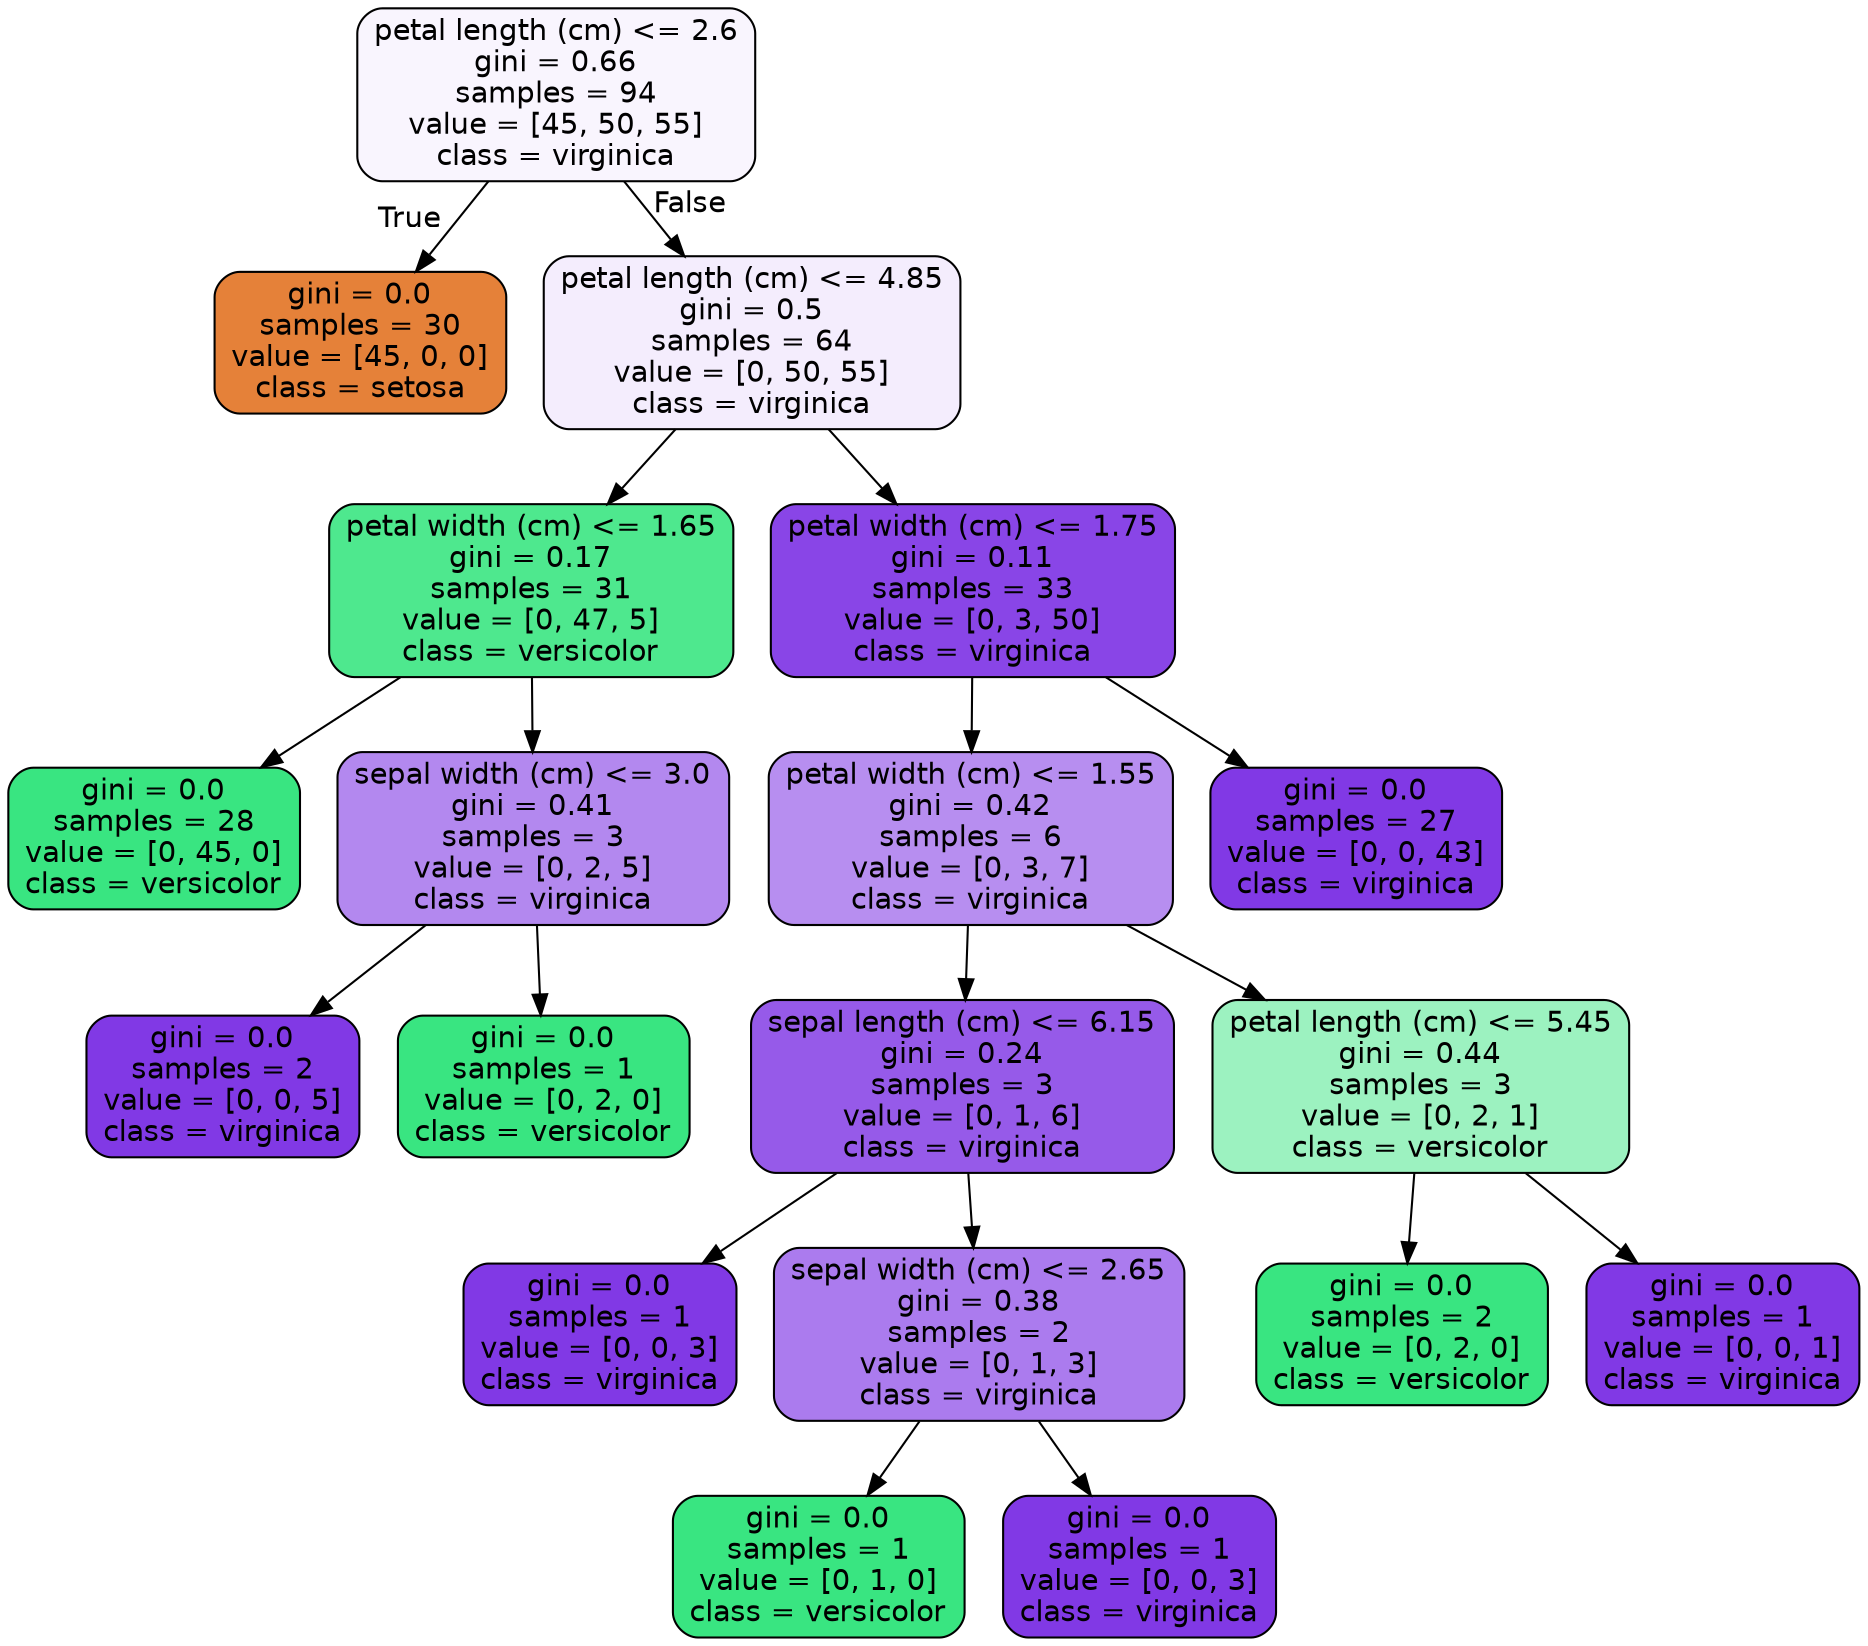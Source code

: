 digraph Tree {
node [shape=box, style="filled, rounded", color="black", fontname=helvetica] ;
edge [fontname=helvetica] ;
0 [label="petal length (cm) <= 2.6\ngini = 0.66\nsamples = 94\nvalue = [45, 50, 55]\nclass = virginica", fillcolor="#f9f5fe"] ;
1 [label="gini = 0.0\nsamples = 30\nvalue = [45, 0, 0]\nclass = setosa", fillcolor="#e58139"] ;
0 -> 1 [labeldistance=2.5, labelangle=45, headlabel="True"] ;
2 [label="petal length (cm) <= 4.85\ngini = 0.5\nsamples = 64\nvalue = [0, 50, 55]\nclass = virginica", fillcolor="#f4edfd"] ;
0 -> 2 [labeldistance=2.5, labelangle=-45, headlabel="False"] ;
3 [label="petal width (cm) <= 1.65\ngini = 0.17\nsamples = 31\nvalue = [0, 47, 5]\nclass = versicolor", fillcolor="#4ee88e"] ;
2 -> 3 ;
4 [label="gini = 0.0\nsamples = 28\nvalue = [0, 45, 0]\nclass = versicolor", fillcolor="#39e581"] ;
3 -> 4 ;
5 [label="sepal width (cm) <= 3.0\ngini = 0.41\nsamples = 3\nvalue = [0, 2, 5]\nclass = virginica", fillcolor="#b388ef"] ;
3 -> 5 ;
6 [label="gini = 0.0\nsamples = 2\nvalue = [0, 0, 5]\nclass = virginica", fillcolor="#8139e5"] ;
5 -> 6 ;
7 [label="gini = 0.0\nsamples = 1\nvalue = [0, 2, 0]\nclass = versicolor", fillcolor="#39e581"] ;
5 -> 7 ;
8 [label="petal width (cm) <= 1.75\ngini = 0.11\nsamples = 33\nvalue = [0, 3, 50]\nclass = virginica", fillcolor="#8945e7"] ;
2 -> 8 ;
9 [label="petal width (cm) <= 1.55\ngini = 0.42\nsamples = 6\nvalue = [0, 3, 7]\nclass = virginica", fillcolor="#b78ef0"] ;
8 -> 9 ;
10 [label="sepal length (cm) <= 6.15\ngini = 0.24\nsamples = 3\nvalue = [0, 1, 6]\nclass = virginica", fillcolor="#965ae9"] ;
9 -> 10 ;
11 [label="gini = 0.0\nsamples = 1\nvalue = [0, 0, 3]\nclass = virginica", fillcolor="#8139e5"] ;
10 -> 11 ;
12 [label="sepal width (cm) <= 2.65\ngini = 0.38\nsamples = 2\nvalue = [0, 1, 3]\nclass = virginica", fillcolor="#ab7bee"] ;
10 -> 12 ;
13 [label="gini = 0.0\nsamples = 1\nvalue = [0, 1, 0]\nclass = versicolor", fillcolor="#39e581"] ;
12 -> 13 ;
14 [label="gini = 0.0\nsamples = 1\nvalue = [0, 0, 3]\nclass = virginica", fillcolor="#8139e5"] ;
12 -> 14 ;
15 [label="petal length (cm) <= 5.45\ngini = 0.44\nsamples = 3\nvalue = [0, 2, 1]\nclass = versicolor", fillcolor="#9cf2c0"] ;
9 -> 15 ;
16 [label="gini = 0.0\nsamples = 2\nvalue = [0, 2, 0]\nclass = versicolor", fillcolor="#39e581"] ;
15 -> 16 ;
17 [label="gini = 0.0\nsamples = 1\nvalue = [0, 0, 1]\nclass = virginica", fillcolor="#8139e5"] ;
15 -> 17 ;
18 [label="gini = 0.0\nsamples = 27\nvalue = [0, 0, 43]\nclass = virginica", fillcolor="#8139e5"] ;
8 -> 18 ;
}
